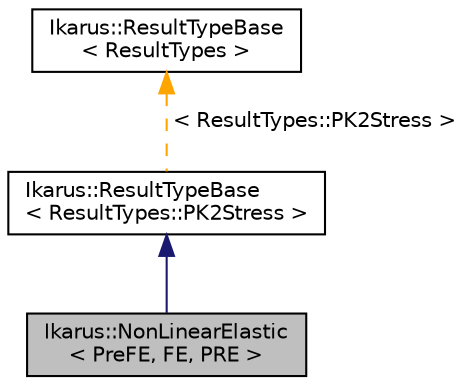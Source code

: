 digraph "Ikarus::NonLinearElastic&lt; PreFE, FE, PRE &gt;"
{
 // LATEX_PDF_SIZE
  edge [fontname="Helvetica",fontsize="10",labelfontname="Helvetica",labelfontsize="10"];
  node [fontname="Helvetica",fontsize="10",shape=record];
  Node1 [label="Ikarus::NonLinearElastic\l\< PreFE, FE, PRE \>",height=0.2,width=0.4,color="black", fillcolor="grey75", style="filled", fontcolor="black",tooltip="NonLinearElastic class represents a non-linear elastic finite element."];
  Node2 -> Node1 [dir="back",color="midnightblue",fontsize="10",style="solid"];
  Node2 [label="Ikarus::ResultTypeBase\l\< ResultTypes::PK2Stress \>",height=0.2,width=0.4,color="black", fillcolor="white", style="filled",URL="$a01380.html",tooltip=" "];
  Node3 -> Node2 [dir="back",color="orange",fontsize="10",style="dashed",label=" \< ResultTypes::PK2Stress \>" ];
  Node3 [label="Ikarus::ResultTypeBase\l\< ResultTypes \>",height=0.2,width=0.4,color="black", fillcolor="white", style="filled",URL="$a01380.html",tooltip="Base class for element definitions that provides common functionality for ResultTypes."];
}
